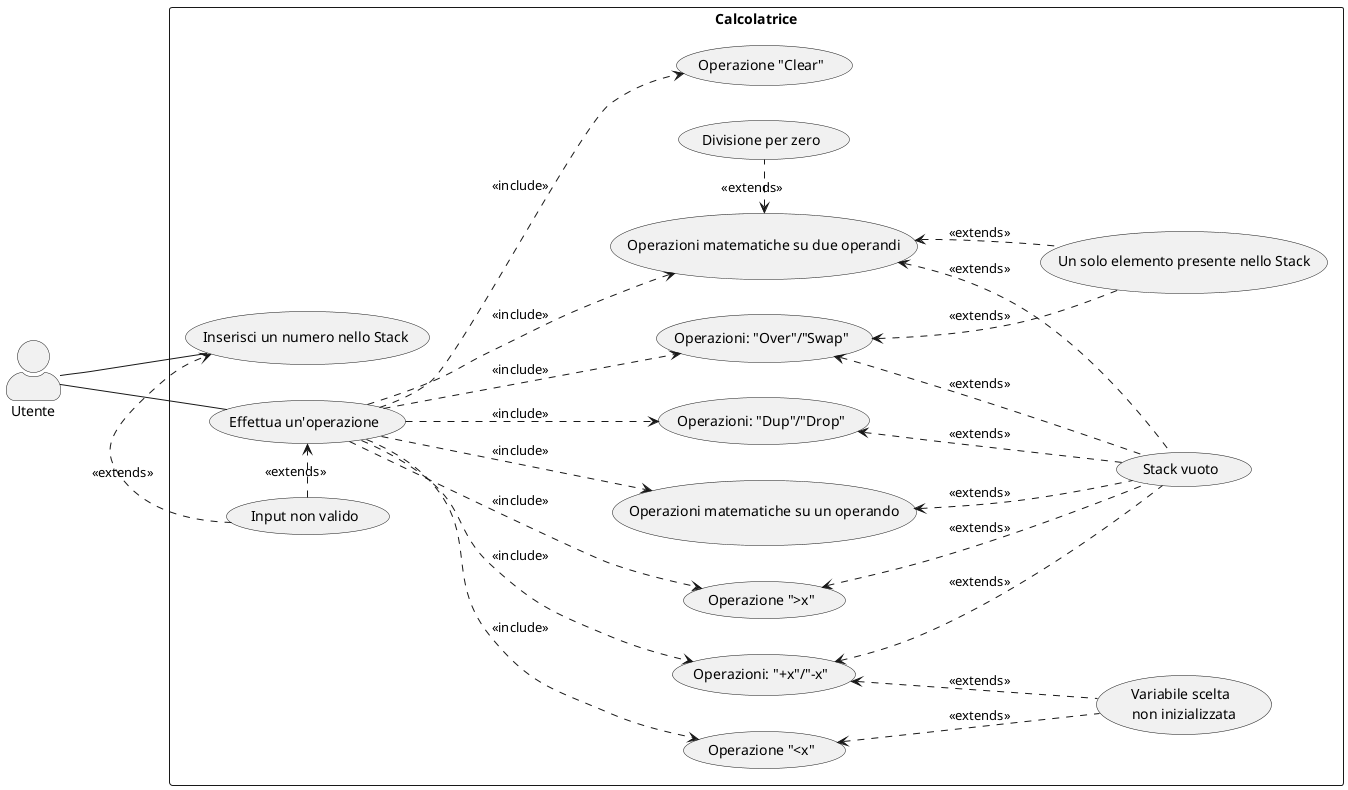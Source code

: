 @startuml
left to right direction
skinparam actorstyle awesome

actor Utente as u

rectangle Calcolatrice{
    usecase "Effettua un'operazione" as EFFO
    usecase "Inserisci un numero nello Stack" as INS    
    usecase "Operazioni matematiche su un operando" as OPM1
    usecase "Operazioni matematiche su due operandi" as OPM2
    usecase "Input non valido" as INV
    usecase "Stack vuoto" as STV
    usecase "Divisione per zero" as DPZ
    usecase "Un solo elemento presente nello Stack" as E1ST
    usecase "Variabile scelta \n non inizializzata" as VSNI
    usecase "Operazione ">x"" as OMGX
    usecase "Operazione "<x"" as OMNX
    usecase "Operazione "Clear"" as OC
    usecase "Operazioni: "+x"/"-x"" as OPMX
    usecase "Operazioni: "Dup"/"Drop"" as ODD
    usecase "Operazioni: "Over"/"Swap"" as OOS

    (EFFO) --.> (OPM1) : <<include>>
    (EFFO) --.> (OPM2) : <<include>>
    (EFFO) --.> (OOS) : <<include>>
    (EFFO) --.> (ODD) : <<include>>
    (EFFO) --.> (OC) : <<include>>
    (EFFO) --.> (OPMX) : <<include>>
    (EFFO) --.> (OMGX) : <<include>>
    (EFFO) --.> (OMNX) : <<include>>
    (INV) .> (INS) : <<extends>>
    (INV) .> (EFFO) : <<extends>>
    (OPM2) <.- (E1ST) : <<extends>>
    (OPM1) <.- (STV) : <<extends>>
    (OPM2) <. (DPZ) : <<extends>>
    (OMGX) <.- (STV) : <<extends>>
    (OPMX) <. (STV) : <<extends>>
    (ODD) <.- (STV) : <<extends>>
    (OPM2) <.- (STV) : <<extends>>
    (OOS) <.- (E1ST) : <<extends>>
    (OOS) <.- (STV) : <<extends>>
    (OPMX) <.- (VSNI) : <<extends>>
    (OMNX) <.- (VSNI) : <<extends>>
}

u -- EFFO
u -- INS

@enduml